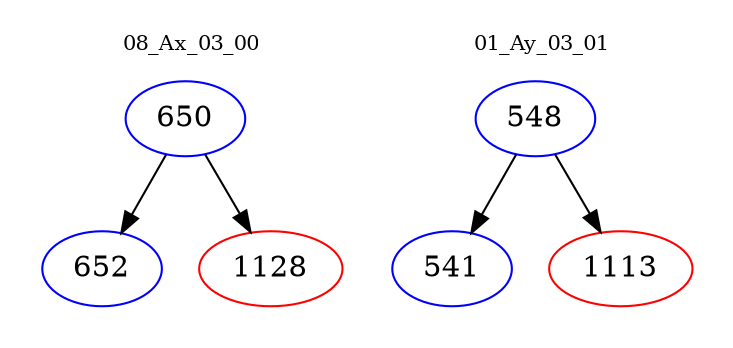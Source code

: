 digraph{
subgraph cluster_0 {
color = white
label = "08_Ax_03_00";
fontsize=10;
T0_650 [label="650", color="blue"]
T0_650 -> T0_652 [color="black"]
T0_652 [label="652", color="blue"]
T0_650 -> T0_1128 [color="black"]
T0_1128 [label="1128", color="red"]
}
subgraph cluster_1 {
color = white
label = "01_Ay_03_01";
fontsize=10;
T1_548 [label="548", color="blue"]
T1_548 -> T1_541 [color="black"]
T1_541 [label="541", color="blue"]
T1_548 -> T1_1113 [color="black"]
T1_1113 [label="1113", color="red"]
}
}

